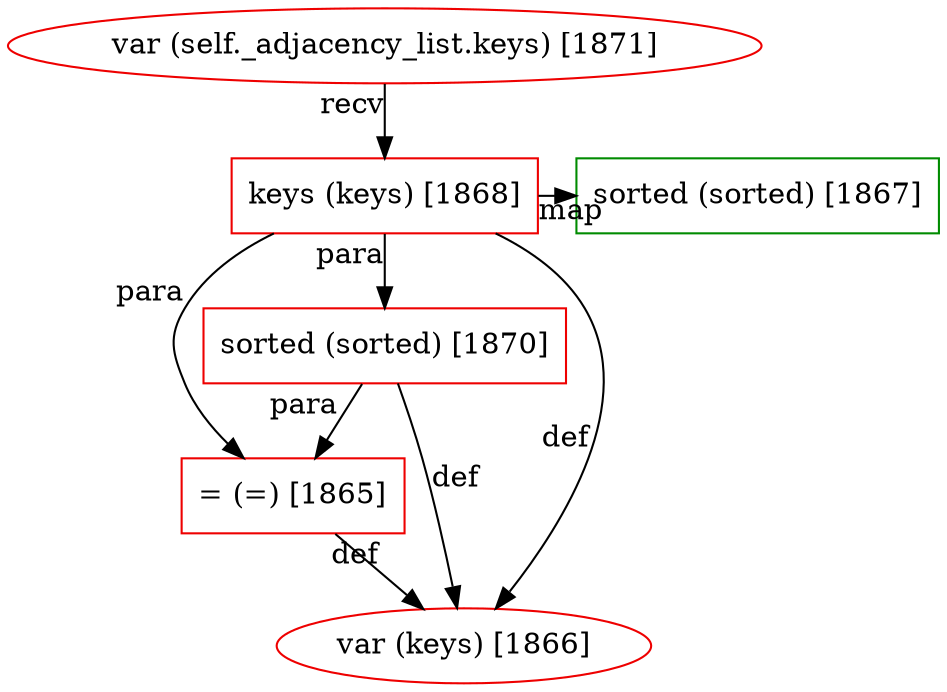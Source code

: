 digraph "fragment-2267.dot" {
	subgraph "subgraph: 1868 to 1867" {
		graph [rank=same]
		1868 [label="keys (keys) [1868]" color=red2 shape=box]
		1867 [label="sorted (sorted) [1867]" color=green4 shape=box]
	}
	1871 [label="var (self._adjacency_list.keys) [1871]" color=red2 shape=ellipse]
	1870 [label="sorted (sorted) [1870]" color=red2 shape=box]
	1865 [label="= (=) [1865]" color=red2 shape=box]
	1866 [label="var (keys) [1866]" color=red2 shape=ellipse]
	1871 -> 1868 [xlabel=recv from_closure=False]
	1868 -> 1867 [xlabel=map from_closure=False]
	1868 -> 1870 [xlabel=para from_closure=False]
	1868 -> 1865 [xlabel=para from_closure=True]
	1870 -> 1865 [xlabel=para from_closure=False]
	1865 -> 1866 [xlabel=def from_closure=False]
	1870 -> 1866 [xlabel=def from_closure=False]
	1868 -> 1866 [xlabel=def from_closure=True]
}
